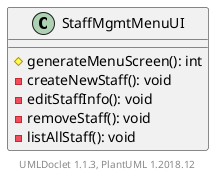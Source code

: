 @startuml

    class StaffMgmtMenuUI [[../sg/edu/ntu/scse/cz2002/ui/StaffMgmtMenuUI.html]] {
        #generateMenuScreen(): int
        -createNewStaff(): void
        -editStaffInfo(): void
        -removeStaff(): void
        -listAllStaff(): void
    }


    center footer UMLDoclet 1.1.3, PlantUML 1.2018.12
@enduml
